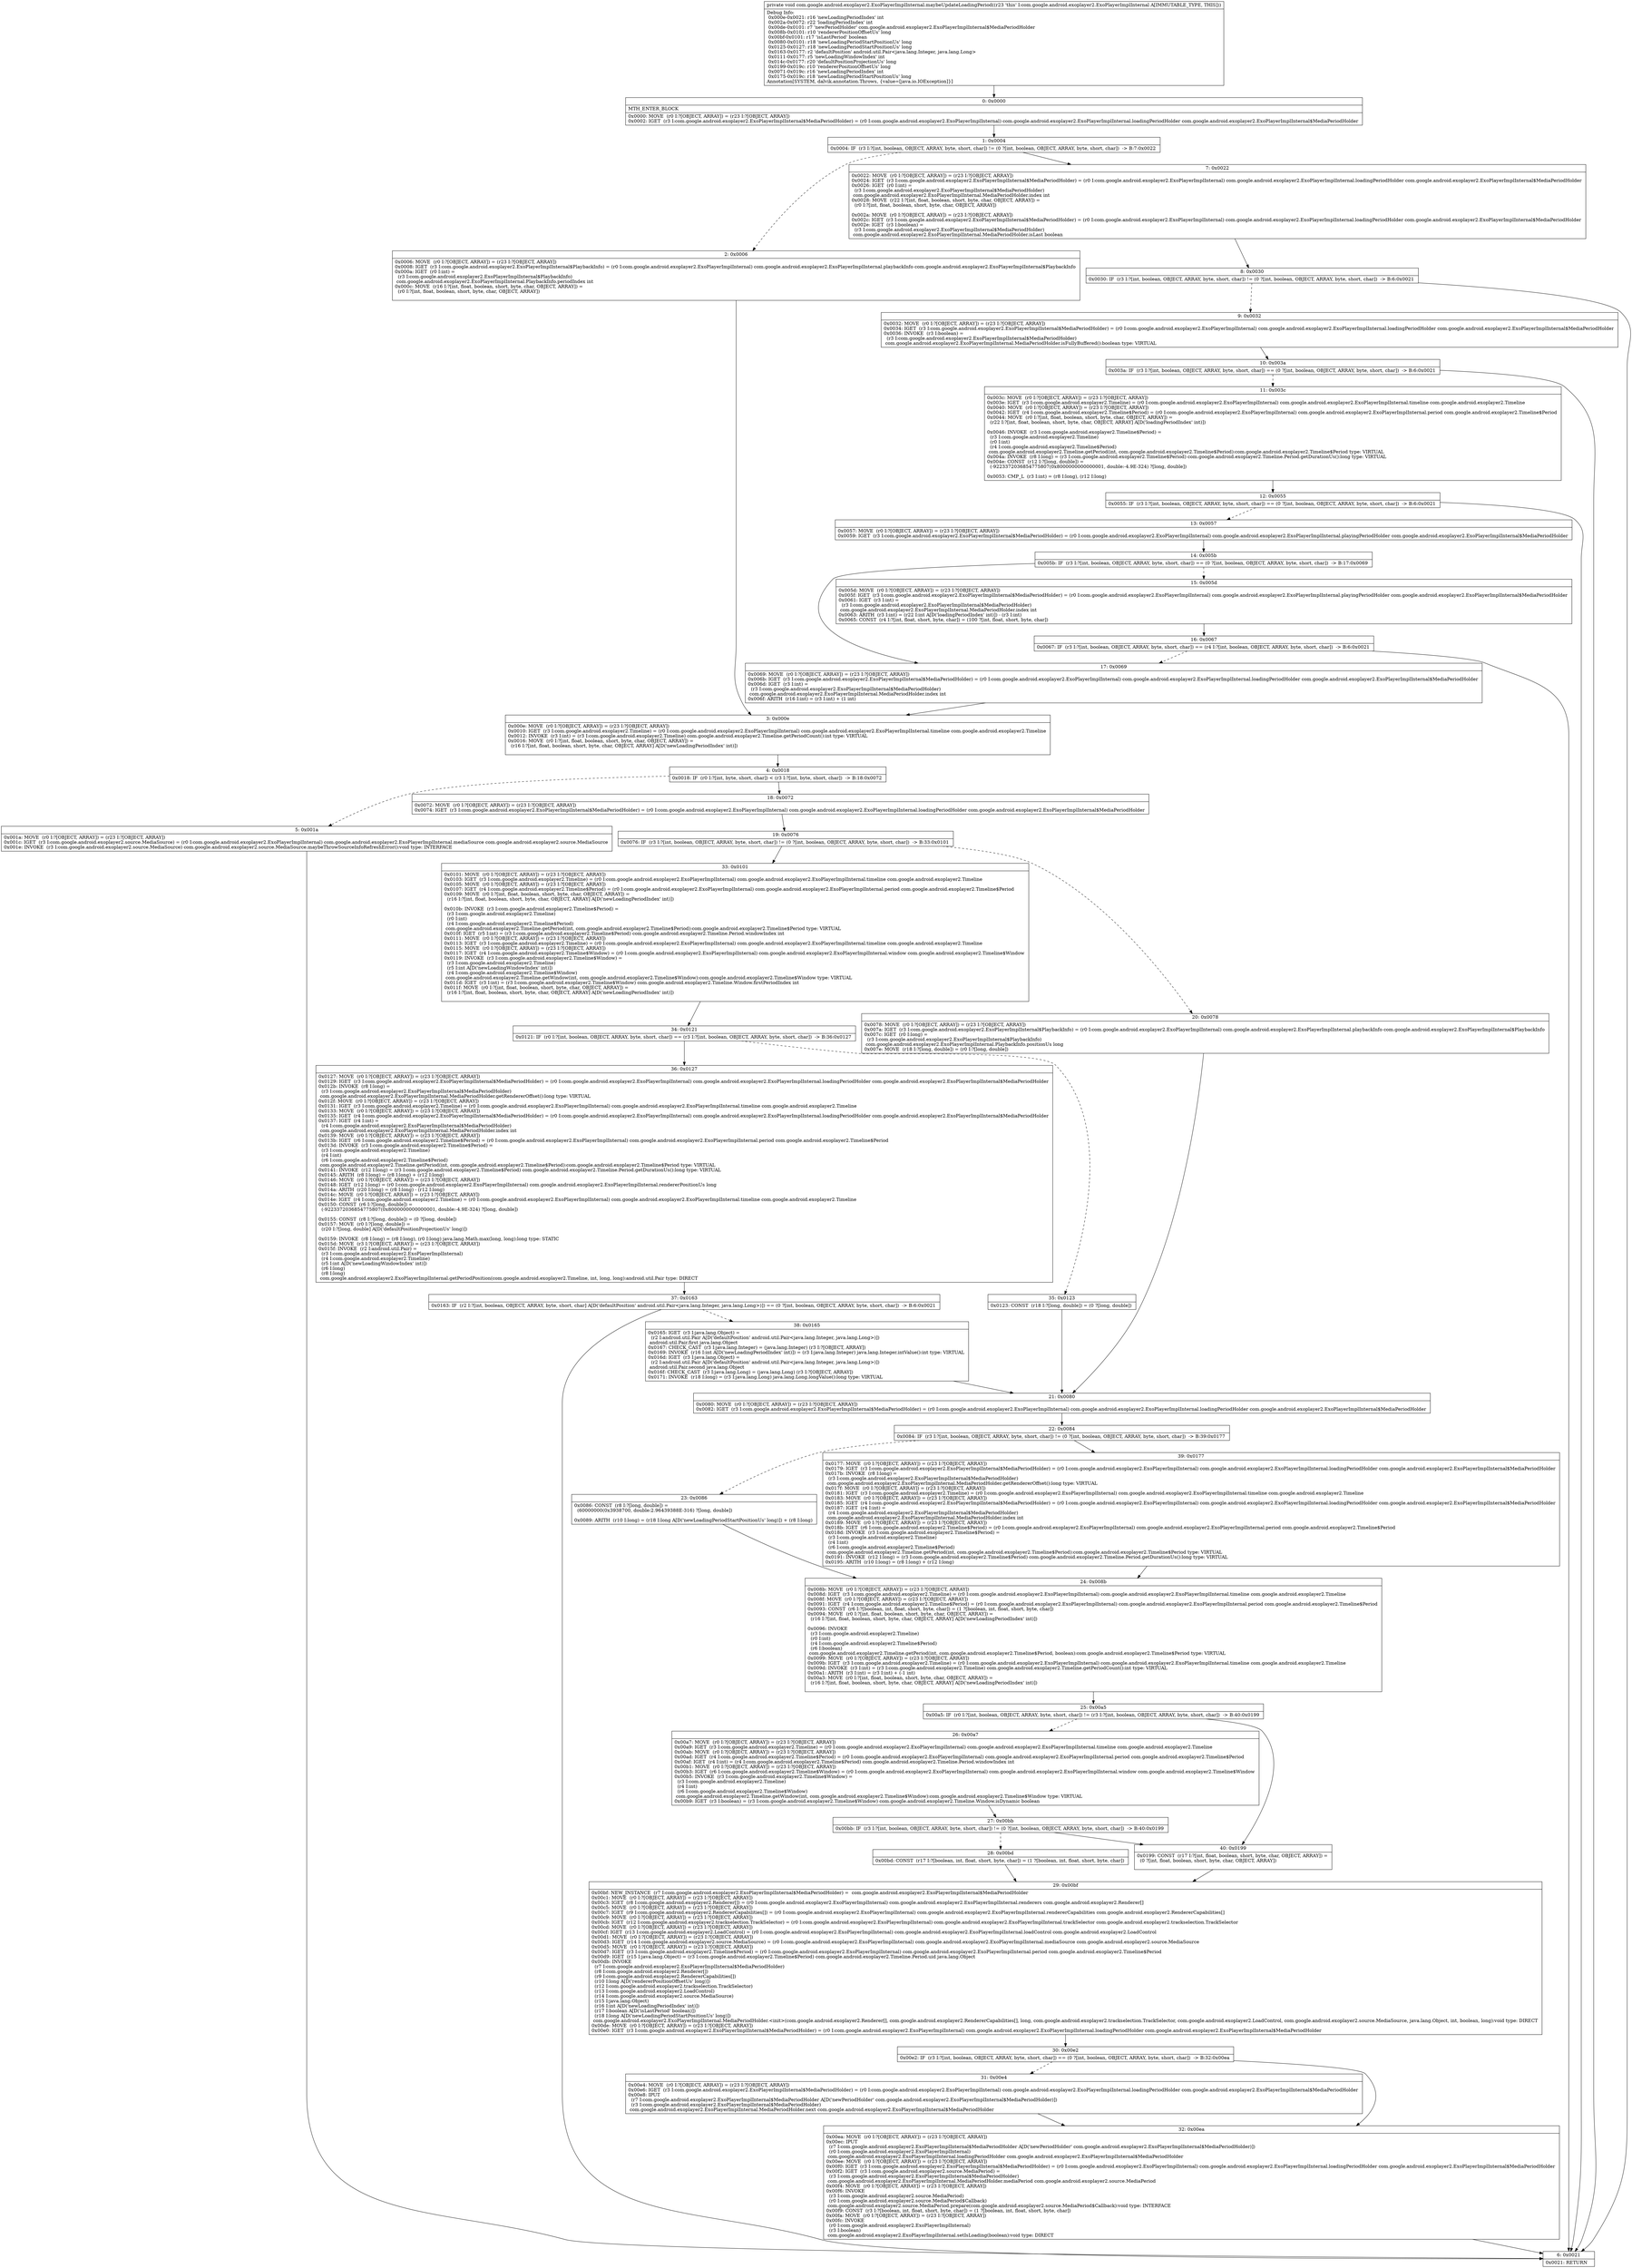 digraph "CFG forcom.google.android.exoplayer2.ExoPlayerImplInternal.maybeUpdateLoadingPeriod()V" {
Node_0 [shape=record,label="{0\:\ 0x0000|MTH_ENTER_BLOCK\l|0x0000: MOVE  (r0 I:?[OBJECT, ARRAY]) = (r23 I:?[OBJECT, ARRAY]) \l0x0002: IGET  (r3 I:com.google.android.exoplayer2.ExoPlayerImplInternal$MediaPeriodHolder) = (r0 I:com.google.android.exoplayer2.ExoPlayerImplInternal) com.google.android.exoplayer2.ExoPlayerImplInternal.loadingPeriodHolder com.google.android.exoplayer2.ExoPlayerImplInternal$MediaPeriodHolder \l}"];
Node_1 [shape=record,label="{1\:\ 0x0004|0x0004: IF  (r3 I:?[int, boolean, OBJECT, ARRAY, byte, short, char]) != (0 ?[int, boolean, OBJECT, ARRAY, byte, short, char])  \-\> B:7:0x0022 \l}"];
Node_2 [shape=record,label="{2\:\ 0x0006|0x0006: MOVE  (r0 I:?[OBJECT, ARRAY]) = (r23 I:?[OBJECT, ARRAY]) \l0x0008: IGET  (r3 I:com.google.android.exoplayer2.ExoPlayerImplInternal$PlaybackInfo) = (r0 I:com.google.android.exoplayer2.ExoPlayerImplInternal) com.google.android.exoplayer2.ExoPlayerImplInternal.playbackInfo com.google.android.exoplayer2.ExoPlayerImplInternal$PlaybackInfo \l0x000a: IGET  (r0 I:int) = \l  (r3 I:com.google.android.exoplayer2.ExoPlayerImplInternal$PlaybackInfo)\l com.google.android.exoplayer2.ExoPlayerImplInternal.PlaybackInfo.periodIndex int \l0x000c: MOVE  (r16 I:?[int, float, boolean, short, byte, char, OBJECT, ARRAY]) = \l  (r0 I:?[int, float, boolean, short, byte, char, OBJECT, ARRAY])\l \l}"];
Node_3 [shape=record,label="{3\:\ 0x000e|0x000e: MOVE  (r0 I:?[OBJECT, ARRAY]) = (r23 I:?[OBJECT, ARRAY]) \l0x0010: IGET  (r3 I:com.google.android.exoplayer2.Timeline) = (r0 I:com.google.android.exoplayer2.ExoPlayerImplInternal) com.google.android.exoplayer2.ExoPlayerImplInternal.timeline com.google.android.exoplayer2.Timeline \l0x0012: INVOKE  (r3 I:int) = (r3 I:com.google.android.exoplayer2.Timeline) com.google.android.exoplayer2.Timeline.getPeriodCount():int type: VIRTUAL \l0x0016: MOVE  (r0 I:?[int, float, boolean, short, byte, char, OBJECT, ARRAY]) = \l  (r16 I:?[int, float, boolean, short, byte, char, OBJECT, ARRAY] A[D('newLoadingPeriodIndex' int)])\l \l}"];
Node_4 [shape=record,label="{4\:\ 0x0018|0x0018: IF  (r0 I:?[int, byte, short, char]) \< (r3 I:?[int, byte, short, char])  \-\> B:18:0x0072 \l}"];
Node_5 [shape=record,label="{5\:\ 0x001a|0x001a: MOVE  (r0 I:?[OBJECT, ARRAY]) = (r23 I:?[OBJECT, ARRAY]) \l0x001c: IGET  (r3 I:com.google.android.exoplayer2.source.MediaSource) = (r0 I:com.google.android.exoplayer2.ExoPlayerImplInternal) com.google.android.exoplayer2.ExoPlayerImplInternal.mediaSource com.google.android.exoplayer2.source.MediaSource \l0x001e: INVOKE  (r3 I:com.google.android.exoplayer2.source.MediaSource) com.google.android.exoplayer2.source.MediaSource.maybeThrowSourceInfoRefreshError():void type: INTERFACE \l}"];
Node_6 [shape=record,label="{6\:\ 0x0021|0x0021: RETURN   \l}"];
Node_7 [shape=record,label="{7\:\ 0x0022|0x0022: MOVE  (r0 I:?[OBJECT, ARRAY]) = (r23 I:?[OBJECT, ARRAY]) \l0x0024: IGET  (r3 I:com.google.android.exoplayer2.ExoPlayerImplInternal$MediaPeriodHolder) = (r0 I:com.google.android.exoplayer2.ExoPlayerImplInternal) com.google.android.exoplayer2.ExoPlayerImplInternal.loadingPeriodHolder com.google.android.exoplayer2.ExoPlayerImplInternal$MediaPeriodHolder \l0x0026: IGET  (r0 I:int) = \l  (r3 I:com.google.android.exoplayer2.ExoPlayerImplInternal$MediaPeriodHolder)\l com.google.android.exoplayer2.ExoPlayerImplInternal.MediaPeriodHolder.index int \l0x0028: MOVE  (r22 I:?[int, float, boolean, short, byte, char, OBJECT, ARRAY]) = \l  (r0 I:?[int, float, boolean, short, byte, char, OBJECT, ARRAY])\l \l0x002a: MOVE  (r0 I:?[OBJECT, ARRAY]) = (r23 I:?[OBJECT, ARRAY]) \l0x002c: IGET  (r3 I:com.google.android.exoplayer2.ExoPlayerImplInternal$MediaPeriodHolder) = (r0 I:com.google.android.exoplayer2.ExoPlayerImplInternal) com.google.android.exoplayer2.ExoPlayerImplInternal.loadingPeriodHolder com.google.android.exoplayer2.ExoPlayerImplInternal$MediaPeriodHolder \l0x002e: IGET  (r3 I:boolean) = \l  (r3 I:com.google.android.exoplayer2.ExoPlayerImplInternal$MediaPeriodHolder)\l com.google.android.exoplayer2.ExoPlayerImplInternal.MediaPeriodHolder.isLast boolean \l}"];
Node_8 [shape=record,label="{8\:\ 0x0030|0x0030: IF  (r3 I:?[int, boolean, OBJECT, ARRAY, byte, short, char]) != (0 ?[int, boolean, OBJECT, ARRAY, byte, short, char])  \-\> B:6:0x0021 \l}"];
Node_9 [shape=record,label="{9\:\ 0x0032|0x0032: MOVE  (r0 I:?[OBJECT, ARRAY]) = (r23 I:?[OBJECT, ARRAY]) \l0x0034: IGET  (r3 I:com.google.android.exoplayer2.ExoPlayerImplInternal$MediaPeriodHolder) = (r0 I:com.google.android.exoplayer2.ExoPlayerImplInternal) com.google.android.exoplayer2.ExoPlayerImplInternal.loadingPeriodHolder com.google.android.exoplayer2.ExoPlayerImplInternal$MediaPeriodHolder \l0x0036: INVOKE  (r3 I:boolean) = \l  (r3 I:com.google.android.exoplayer2.ExoPlayerImplInternal$MediaPeriodHolder)\l com.google.android.exoplayer2.ExoPlayerImplInternal.MediaPeriodHolder.isFullyBuffered():boolean type: VIRTUAL \l}"];
Node_10 [shape=record,label="{10\:\ 0x003a|0x003a: IF  (r3 I:?[int, boolean, OBJECT, ARRAY, byte, short, char]) == (0 ?[int, boolean, OBJECT, ARRAY, byte, short, char])  \-\> B:6:0x0021 \l}"];
Node_11 [shape=record,label="{11\:\ 0x003c|0x003c: MOVE  (r0 I:?[OBJECT, ARRAY]) = (r23 I:?[OBJECT, ARRAY]) \l0x003e: IGET  (r3 I:com.google.android.exoplayer2.Timeline) = (r0 I:com.google.android.exoplayer2.ExoPlayerImplInternal) com.google.android.exoplayer2.ExoPlayerImplInternal.timeline com.google.android.exoplayer2.Timeline \l0x0040: MOVE  (r0 I:?[OBJECT, ARRAY]) = (r23 I:?[OBJECT, ARRAY]) \l0x0042: IGET  (r4 I:com.google.android.exoplayer2.Timeline$Period) = (r0 I:com.google.android.exoplayer2.ExoPlayerImplInternal) com.google.android.exoplayer2.ExoPlayerImplInternal.period com.google.android.exoplayer2.Timeline$Period \l0x0044: MOVE  (r0 I:?[int, float, boolean, short, byte, char, OBJECT, ARRAY]) = \l  (r22 I:?[int, float, boolean, short, byte, char, OBJECT, ARRAY] A[D('loadingPeriodIndex' int)])\l \l0x0046: INVOKE  (r3 I:com.google.android.exoplayer2.Timeline$Period) = \l  (r3 I:com.google.android.exoplayer2.Timeline)\l  (r0 I:int)\l  (r4 I:com.google.android.exoplayer2.Timeline$Period)\l com.google.android.exoplayer2.Timeline.getPeriod(int, com.google.android.exoplayer2.Timeline$Period):com.google.android.exoplayer2.Timeline$Period type: VIRTUAL \l0x004a: INVOKE  (r8 I:long) = (r3 I:com.google.android.exoplayer2.Timeline$Period) com.google.android.exoplayer2.Timeline.Period.getDurationUs():long type: VIRTUAL \l0x004e: CONST  (r12 I:?[long, double]) = \l  (\-9223372036854775807(0x8000000000000001, double:\-4.9E\-324) ?[long, double])\l \l0x0053: CMP_L  (r3 I:int) = (r8 I:long), (r12 I:long) \l}"];
Node_12 [shape=record,label="{12\:\ 0x0055|0x0055: IF  (r3 I:?[int, boolean, OBJECT, ARRAY, byte, short, char]) == (0 ?[int, boolean, OBJECT, ARRAY, byte, short, char])  \-\> B:6:0x0021 \l}"];
Node_13 [shape=record,label="{13\:\ 0x0057|0x0057: MOVE  (r0 I:?[OBJECT, ARRAY]) = (r23 I:?[OBJECT, ARRAY]) \l0x0059: IGET  (r3 I:com.google.android.exoplayer2.ExoPlayerImplInternal$MediaPeriodHolder) = (r0 I:com.google.android.exoplayer2.ExoPlayerImplInternal) com.google.android.exoplayer2.ExoPlayerImplInternal.playingPeriodHolder com.google.android.exoplayer2.ExoPlayerImplInternal$MediaPeriodHolder \l}"];
Node_14 [shape=record,label="{14\:\ 0x005b|0x005b: IF  (r3 I:?[int, boolean, OBJECT, ARRAY, byte, short, char]) == (0 ?[int, boolean, OBJECT, ARRAY, byte, short, char])  \-\> B:17:0x0069 \l}"];
Node_15 [shape=record,label="{15\:\ 0x005d|0x005d: MOVE  (r0 I:?[OBJECT, ARRAY]) = (r23 I:?[OBJECT, ARRAY]) \l0x005f: IGET  (r3 I:com.google.android.exoplayer2.ExoPlayerImplInternal$MediaPeriodHolder) = (r0 I:com.google.android.exoplayer2.ExoPlayerImplInternal) com.google.android.exoplayer2.ExoPlayerImplInternal.playingPeriodHolder com.google.android.exoplayer2.ExoPlayerImplInternal$MediaPeriodHolder \l0x0061: IGET  (r3 I:int) = \l  (r3 I:com.google.android.exoplayer2.ExoPlayerImplInternal$MediaPeriodHolder)\l com.google.android.exoplayer2.ExoPlayerImplInternal.MediaPeriodHolder.index int \l0x0063: ARITH  (r3 I:int) = (r22 I:int A[D('loadingPeriodIndex' int)]) \- (r3 I:int) \l0x0065: CONST  (r4 I:?[int, float, short, byte, char]) = (100 ?[int, float, short, byte, char]) \l}"];
Node_16 [shape=record,label="{16\:\ 0x0067|0x0067: IF  (r3 I:?[int, boolean, OBJECT, ARRAY, byte, short, char]) == (r4 I:?[int, boolean, OBJECT, ARRAY, byte, short, char])  \-\> B:6:0x0021 \l}"];
Node_17 [shape=record,label="{17\:\ 0x0069|0x0069: MOVE  (r0 I:?[OBJECT, ARRAY]) = (r23 I:?[OBJECT, ARRAY]) \l0x006b: IGET  (r3 I:com.google.android.exoplayer2.ExoPlayerImplInternal$MediaPeriodHolder) = (r0 I:com.google.android.exoplayer2.ExoPlayerImplInternal) com.google.android.exoplayer2.ExoPlayerImplInternal.loadingPeriodHolder com.google.android.exoplayer2.ExoPlayerImplInternal$MediaPeriodHolder \l0x006d: IGET  (r3 I:int) = \l  (r3 I:com.google.android.exoplayer2.ExoPlayerImplInternal$MediaPeriodHolder)\l com.google.android.exoplayer2.ExoPlayerImplInternal.MediaPeriodHolder.index int \l0x006f: ARITH  (r16 I:int) = (r3 I:int) + (1 int) \l}"];
Node_18 [shape=record,label="{18\:\ 0x0072|0x0072: MOVE  (r0 I:?[OBJECT, ARRAY]) = (r23 I:?[OBJECT, ARRAY]) \l0x0074: IGET  (r3 I:com.google.android.exoplayer2.ExoPlayerImplInternal$MediaPeriodHolder) = (r0 I:com.google.android.exoplayer2.ExoPlayerImplInternal) com.google.android.exoplayer2.ExoPlayerImplInternal.loadingPeriodHolder com.google.android.exoplayer2.ExoPlayerImplInternal$MediaPeriodHolder \l}"];
Node_19 [shape=record,label="{19\:\ 0x0076|0x0076: IF  (r3 I:?[int, boolean, OBJECT, ARRAY, byte, short, char]) != (0 ?[int, boolean, OBJECT, ARRAY, byte, short, char])  \-\> B:33:0x0101 \l}"];
Node_20 [shape=record,label="{20\:\ 0x0078|0x0078: MOVE  (r0 I:?[OBJECT, ARRAY]) = (r23 I:?[OBJECT, ARRAY]) \l0x007a: IGET  (r3 I:com.google.android.exoplayer2.ExoPlayerImplInternal$PlaybackInfo) = (r0 I:com.google.android.exoplayer2.ExoPlayerImplInternal) com.google.android.exoplayer2.ExoPlayerImplInternal.playbackInfo com.google.android.exoplayer2.ExoPlayerImplInternal$PlaybackInfo \l0x007c: IGET  (r0 I:long) = \l  (r3 I:com.google.android.exoplayer2.ExoPlayerImplInternal$PlaybackInfo)\l com.google.android.exoplayer2.ExoPlayerImplInternal.PlaybackInfo.positionUs long \l0x007e: MOVE  (r18 I:?[long, double]) = (r0 I:?[long, double]) \l}"];
Node_21 [shape=record,label="{21\:\ 0x0080|0x0080: MOVE  (r0 I:?[OBJECT, ARRAY]) = (r23 I:?[OBJECT, ARRAY]) \l0x0082: IGET  (r3 I:com.google.android.exoplayer2.ExoPlayerImplInternal$MediaPeriodHolder) = (r0 I:com.google.android.exoplayer2.ExoPlayerImplInternal) com.google.android.exoplayer2.ExoPlayerImplInternal.loadingPeriodHolder com.google.android.exoplayer2.ExoPlayerImplInternal$MediaPeriodHolder \l}"];
Node_22 [shape=record,label="{22\:\ 0x0084|0x0084: IF  (r3 I:?[int, boolean, OBJECT, ARRAY, byte, short, char]) != (0 ?[int, boolean, OBJECT, ARRAY, byte, short, char])  \-\> B:39:0x0177 \l}"];
Node_23 [shape=record,label="{23\:\ 0x0086|0x0086: CONST  (r8 I:?[long, double]) = \l  (60000000(0x3938700, double:2.96439388E\-316) ?[long, double])\l \l0x0089: ARITH  (r10 I:long) = (r18 I:long A[D('newLoadingPeriodStartPositionUs' long)]) + (r8 I:long) \l}"];
Node_24 [shape=record,label="{24\:\ 0x008b|0x008b: MOVE  (r0 I:?[OBJECT, ARRAY]) = (r23 I:?[OBJECT, ARRAY]) \l0x008d: IGET  (r3 I:com.google.android.exoplayer2.Timeline) = (r0 I:com.google.android.exoplayer2.ExoPlayerImplInternal) com.google.android.exoplayer2.ExoPlayerImplInternal.timeline com.google.android.exoplayer2.Timeline \l0x008f: MOVE  (r0 I:?[OBJECT, ARRAY]) = (r23 I:?[OBJECT, ARRAY]) \l0x0091: IGET  (r4 I:com.google.android.exoplayer2.Timeline$Period) = (r0 I:com.google.android.exoplayer2.ExoPlayerImplInternal) com.google.android.exoplayer2.ExoPlayerImplInternal.period com.google.android.exoplayer2.Timeline$Period \l0x0093: CONST  (r6 I:?[boolean, int, float, short, byte, char]) = (1 ?[boolean, int, float, short, byte, char]) \l0x0094: MOVE  (r0 I:?[int, float, boolean, short, byte, char, OBJECT, ARRAY]) = \l  (r16 I:?[int, float, boolean, short, byte, char, OBJECT, ARRAY] A[D('newLoadingPeriodIndex' int)])\l \l0x0096: INVOKE  \l  (r3 I:com.google.android.exoplayer2.Timeline)\l  (r0 I:int)\l  (r4 I:com.google.android.exoplayer2.Timeline$Period)\l  (r6 I:boolean)\l com.google.android.exoplayer2.Timeline.getPeriod(int, com.google.android.exoplayer2.Timeline$Period, boolean):com.google.android.exoplayer2.Timeline$Period type: VIRTUAL \l0x0099: MOVE  (r0 I:?[OBJECT, ARRAY]) = (r23 I:?[OBJECT, ARRAY]) \l0x009b: IGET  (r3 I:com.google.android.exoplayer2.Timeline) = (r0 I:com.google.android.exoplayer2.ExoPlayerImplInternal) com.google.android.exoplayer2.ExoPlayerImplInternal.timeline com.google.android.exoplayer2.Timeline \l0x009d: INVOKE  (r3 I:int) = (r3 I:com.google.android.exoplayer2.Timeline) com.google.android.exoplayer2.Timeline.getPeriodCount():int type: VIRTUAL \l0x00a1: ARITH  (r3 I:int) = (r3 I:int) + (\-1 int) \l0x00a3: MOVE  (r0 I:?[int, float, boolean, short, byte, char, OBJECT, ARRAY]) = \l  (r16 I:?[int, float, boolean, short, byte, char, OBJECT, ARRAY] A[D('newLoadingPeriodIndex' int)])\l \l}"];
Node_25 [shape=record,label="{25\:\ 0x00a5|0x00a5: IF  (r0 I:?[int, boolean, OBJECT, ARRAY, byte, short, char]) != (r3 I:?[int, boolean, OBJECT, ARRAY, byte, short, char])  \-\> B:40:0x0199 \l}"];
Node_26 [shape=record,label="{26\:\ 0x00a7|0x00a7: MOVE  (r0 I:?[OBJECT, ARRAY]) = (r23 I:?[OBJECT, ARRAY]) \l0x00a9: IGET  (r3 I:com.google.android.exoplayer2.Timeline) = (r0 I:com.google.android.exoplayer2.ExoPlayerImplInternal) com.google.android.exoplayer2.ExoPlayerImplInternal.timeline com.google.android.exoplayer2.Timeline \l0x00ab: MOVE  (r0 I:?[OBJECT, ARRAY]) = (r23 I:?[OBJECT, ARRAY]) \l0x00ad: IGET  (r4 I:com.google.android.exoplayer2.Timeline$Period) = (r0 I:com.google.android.exoplayer2.ExoPlayerImplInternal) com.google.android.exoplayer2.ExoPlayerImplInternal.period com.google.android.exoplayer2.Timeline$Period \l0x00af: IGET  (r4 I:int) = (r4 I:com.google.android.exoplayer2.Timeline$Period) com.google.android.exoplayer2.Timeline.Period.windowIndex int \l0x00b1: MOVE  (r0 I:?[OBJECT, ARRAY]) = (r23 I:?[OBJECT, ARRAY]) \l0x00b3: IGET  (r6 I:com.google.android.exoplayer2.Timeline$Window) = (r0 I:com.google.android.exoplayer2.ExoPlayerImplInternal) com.google.android.exoplayer2.ExoPlayerImplInternal.window com.google.android.exoplayer2.Timeline$Window \l0x00b5: INVOKE  (r3 I:com.google.android.exoplayer2.Timeline$Window) = \l  (r3 I:com.google.android.exoplayer2.Timeline)\l  (r4 I:int)\l  (r6 I:com.google.android.exoplayer2.Timeline$Window)\l com.google.android.exoplayer2.Timeline.getWindow(int, com.google.android.exoplayer2.Timeline$Window):com.google.android.exoplayer2.Timeline$Window type: VIRTUAL \l0x00b9: IGET  (r3 I:boolean) = (r3 I:com.google.android.exoplayer2.Timeline$Window) com.google.android.exoplayer2.Timeline.Window.isDynamic boolean \l}"];
Node_27 [shape=record,label="{27\:\ 0x00bb|0x00bb: IF  (r3 I:?[int, boolean, OBJECT, ARRAY, byte, short, char]) != (0 ?[int, boolean, OBJECT, ARRAY, byte, short, char])  \-\> B:40:0x0199 \l}"];
Node_28 [shape=record,label="{28\:\ 0x00bd|0x00bd: CONST  (r17 I:?[boolean, int, float, short, byte, char]) = (1 ?[boolean, int, float, short, byte, char]) \l}"];
Node_29 [shape=record,label="{29\:\ 0x00bf|0x00bf: NEW_INSTANCE  (r7 I:com.google.android.exoplayer2.ExoPlayerImplInternal$MediaPeriodHolder) =  com.google.android.exoplayer2.ExoPlayerImplInternal$MediaPeriodHolder \l0x00c1: MOVE  (r0 I:?[OBJECT, ARRAY]) = (r23 I:?[OBJECT, ARRAY]) \l0x00c3: IGET  (r8 I:com.google.android.exoplayer2.Renderer[]) = (r0 I:com.google.android.exoplayer2.ExoPlayerImplInternal) com.google.android.exoplayer2.ExoPlayerImplInternal.renderers com.google.android.exoplayer2.Renderer[] \l0x00c5: MOVE  (r0 I:?[OBJECT, ARRAY]) = (r23 I:?[OBJECT, ARRAY]) \l0x00c7: IGET  (r9 I:com.google.android.exoplayer2.RendererCapabilities[]) = (r0 I:com.google.android.exoplayer2.ExoPlayerImplInternal) com.google.android.exoplayer2.ExoPlayerImplInternal.rendererCapabilities com.google.android.exoplayer2.RendererCapabilities[] \l0x00c9: MOVE  (r0 I:?[OBJECT, ARRAY]) = (r23 I:?[OBJECT, ARRAY]) \l0x00cb: IGET  (r12 I:com.google.android.exoplayer2.trackselection.TrackSelector) = (r0 I:com.google.android.exoplayer2.ExoPlayerImplInternal) com.google.android.exoplayer2.ExoPlayerImplInternal.trackSelector com.google.android.exoplayer2.trackselection.TrackSelector \l0x00cd: MOVE  (r0 I:?[OBJECT, ARRAY]) = (r23 I:?[OBJECT, ARRAY]) \l0x00cf: IGET  (r13 I:com.google.android.exoplayer2.LoadControl) = (r0 I:com.google.android.exoplayer2.ExoPlayerImplInternal) com.google.android.exoplayer2.ExoPlayerImplInternal.loadControl com.google.android.exoplayer2.LoadControl \l0x00d1: MOVE  (r0 I:?[OBJECT, ARRAY]) = (r23 I:?[OBJECT, ARRAY]) \l0x00d3: IGET  (r14 I:com.google.android.exoplayer2.source.MediaSource) = (r0 I:com.google.android.exoplayer2.ExoPlayerImplInternal) com.google.android.exoplayer2.ExoPlayerImplInternal.mediaSource com.google.android.exoplayer2.source.MediaSource \l0x00d5: MOVE  (r0 I:?[OBJECT, ARRAY]) = (r23 I:?[OBJECT, ARRAY]) \l0x00d7: IGET  (r3 I:com.google.android.exoplayer2.Timeline$Period) = (r0 I:com.google.android.exoplayer2.ExoPlayerImplInternal) com.google.android.exoplayer2.ExoPlayerImplInternal.period com.google.android.exoplayer2.Timeline$Period \l0x00d9: IGET  (r15 I:java.lang.Object) = (r3 I:com.google.android.exoplayer2.Timeline$Period) com.google.android.exoplayer2.Timeline.Period.uid java.lang.Object \l0x00db: INVOKE  \l  (r7 I:com.google.android.exoplayer2.ExoPlayerImplInternal$MediaPeriodHolder)\l  (r8 I:com.google.android.exoplayer2.Renderer[])\l  (r9 I:com.google.android.exoplayer2.RendererCapabilities[])\l  (r10 I:long A[D('rendererPositionOffsetUs' long)])\l  (r12 I:com.google.android.exoplayer2.trackselection.TrackSelector)\l  (r13 I:com.google.android.exoplayer2.LoadControl)\l  (r14 I:com.google.android.exoplayer2.source.MediaSource)\l  (r15 I:java.lang.Object)\l  (r16 I:int A[D('newLoadingPeriodIndex' int)])\l  (r17 I:boolean A[D('isLastPeriod' boolean)])\l  (r18 I:long A[D('newLoadingPeriodStartPositionUs' long)])\l com.google.android.exoplayer2.ExoPlayerImplInternal.MediaPeriodHolder.\<init\>(com.google.android.exoplayer2.Renderer[], com.google.android.exoplayer2.RendererCapabilities[], long, com.google.android.exoplayer2.trackselection.TrackSelector, com.google.android.exoplayer2.LoadControl, com.google.android.exoplayer2.source.MediaSource, java.lang.Object, int, boolean, long):void type: DIRECT \l0x00de: MOVE  (r0 I:?[OBJECT, ARRAY]) = (r23 I:?[OBJECT, ARRAY]) \l0x00e0: IGET  (r3 I:com.google.android.exoplayer2.ExoPlayerImplInternal$MediaPeriodHolder) = (r0 I:com.google.android.exoplayer2.ExoPlayerImplInternal) com.google.android.exoplayer2.ExoPlayerImplInternal.loadingPeriodHolder com.google.android.exoplayer2.ExoPlayerImplInternal$MediaPeriodHolder \l}"];
Node_30 [shape=record,label="{30\:\ 0x00e2|0x00e2: IF  (r3 I:?[int, boolean, OBJECT, ARRAY, byte, short, char]) == (0 ?[int, boolean, OBJECT, ARRAY, byte, short, char])  \-\> B:32:0x00ea \l}"];
Node_31 [shape=record,label="{31\:\ 0x00e4|0x00e4: MOVE  (r0 I:?[OBJECT, ARRAY]) = (r23 I:?[OBJECT, ARRAY]) \l0x00e6: IGET  (r3 I:com.google.android.exoplayer2.ExoPlayerImplInternal$MediaPeriodHolder) = (r0 I:com.google.android.exoplayer2.ExoPlayerImplInternal) com.google.android.exoplayer2.ExoPlayerImplInternal.loadingPeriodHolder com.google.android.exoplayer2.ExoPlayerImplInternal$MediaPeriodHolder \l0x00e8: IPUT  \l  (r7 I:com.google.android.exoplayer2.ExoPlayerImplInternal$MediaPeriodHolder A[D('newPeriodHolder' com.google.android.exoplayer2.ExoPlayerImplInternal$MediaPeriodHolder)])\l  (r3 I:com.google.android.exoplayer2.ExoPlayerImplInternal$MediaPeriodHolder)\l com.google.android.exoplayer2.ExoPlayerImplInternal.MediaPeriodHolder.next com.google.android.exoplayer2.ExoPlayerImplInternal$MediaPeriodHolder \l}"];
Node_32 [shape=record,label="{32\:\ 0x00ea|0x00ea: MOVE  (r0 I:?[OBJECT, ARRAY]) = (r23 I:?[OBJECT, ARRAY]) \l0x00ec: IPUT  \l  (r7 I:com.google.android.exoplayer2.ExoPlayerImplInternal$MediaPeriodHolder A[D('newPeriodHolder' com.google.android.exoplayer2.ExoPlayerImplInternal$MediaPeriodHolder)])\l  (r0 I:com.google.android.exoplayer2.ExoPlayerImplInternal)\l com.google.android.exoplayer2.ExoPlayerImplInternal.loadingPeriodHolder com.google.android.exoplayer2.ExoPlayerImplInternal$MediaPeriodHolder \l0x00ee: MOVE  (r0 I:?[OBJECT, ARRAY]) = (r23 I:?[OBJECT, ARRAY]) \l0x00f0: IGET  (r3 I:com.google.android.exoplayer2.ExoPlayerImplInternal$MediaPeriodHolder) = (r0 I:com.google.android.exoplayer2.ExoPlayerImplInternal) com.google.android.exoplayer2.ExoPlayerImplInternal.loadingPeriodHolder com.google.android.exoplayer2.ExoPlayerImplInternal$MediaPeriodHolder \l0x00f2: IGET  (r3 I:com.google.android.exoplayer2.source.MediaPeriod) = \l  (r3 I:com.google.android.exoplayer2.ExoPlayerImplInternal$MediaPeriodHolder)\l com.google.android.exoplayer2.ExoPlayerImplInternal.MediaPeriodHolder.mediaPeriod com.google.android.exoplayer2.source.MediaPeriod \l0x00f4: MOVE  (r0 I:?[OBJECT, ARRAY]) = (r23 I:?[OBJECT, ARRAY]) \l0x00f6: INVOKE  \l  (r3 I:com.google.android.exoplayer2.source.MediaPeriod)\l  (r0 I:com.google.android.exoplayer2.source.MediaPeriod$Callback)\l com.google.android.exoplayer2.source.MediaPeriod.prepare(com.google.android.exoplayer2.source.MediaPeriod$Callback):void type: INTERFACE \l0x00f9: CONST  (r3 I:?[boolean, int, float, short, byte, char]) = (1 ?[boolean, int, float, short, byte, char]) \l0x00fa: MOVE  (r0 I:?[OBJECT, ARRAY]) = (r23 I:?[OBJECT, ARRAY]) \l0x00fc: INVOKE  \l  (r0 I:com.google.android.exoplayer2.ExoPlayerImplInternal)\l  (r3 I:boolean)\l com.google.android.exoplayer2.ExoPlayerImplInternal.setIsLoading(boolean):void type: DIRECT \l}"];
Node_33 [shape=record,label="{33\:\ 0x0101|0x0101: MOVE  (r0 I:?[OBJECT, ARRAY]) = (r23 I:?[OBJECT, ARRAY]) \l0x0103: IGET  (r3 I:com.google.android.exoplayer2.Timeline) = (r0 I:com.google.android.exoplayer2.ExoPlayerImplInternal) com.google.android.exoplayer2.ExoPlayerImplInternal.timeline com.google.android.exoplayer2.Timeline \l0x0105: MOVE  (r0 I:?[OBJECT, ARRAY]) = (r23 I:?[OBJECT, ARRAY]) \l0x0107: IGET  (r4 I:com.google.android.exoplayer2.Timeline$Period) = (r0 I:com.google.android.exoplayer2.ExoPlayerImplInternal) com.google.android.exoplayer2.ExoPlayerImplInternal.period com.google.android.exoplayer2.Timeline$Period \l0x0109: MOVE  (r0 I:?[int, float, boolean, short, byte, char, OBJECT, ARRAY]) = \l  (r16 I:?[int, float, boolean, short, byte, char, OBJECT, ARRAY] A[D('newLoadingPeriodIndex' int)])\l \l0x010b: INVOKE  (r3 I:com.google.android.exoplayer2.Timeline$Period) = \l  (r3 I:com.google.android.exoplayer2.Timeline)\l  (r0 I:int)\l  (r4 I:com.google.android.exoplayer2.Timeline$Period)\l com.google.android.exoplayer2.Timeline.getPeriod(int, com.google.android.exoplayer2.Timeline$Period):com.google.android.exoplayer2.Timeline$Period type: VIRTUAL \l0x010f: IGET  (r5 I:int) = (r3 I:com.google.android.exoplayer2.Timeline$Period) com.google.android.exoplayer2.Timeline.Period.windowIndex int \l0x0111: MOVE  (r0 I:?[OBJECT, ARRAY]) = (r23 I:?[OBJECT, ARRAY]) \l0x0113: IGET  (r3 I:com.google.android.exoplayer2.Timeline) = (r0 I:com.google.android.exoplayer2.ExoPlayerImplInternal) com.google.android.exoplayer2.ExoPlayerImplInternal.timeline com.google.android.exoplayer2.Timeline \l0x0115: MOVE  (r0 I:?[OBJECT, ARRAY]) = (r23 I:?[OBJECT, ARRAY]) \l0x0117: IGET  (r4 I:com.google.android.exoplayer2.Timeline$Window) = (r0 I:com.google.android.exoplayer2.ExoPlayerImplInternal) com.google.android.exoplayer2.ExoPlayerImplInternal.window com.google.android.exoplayer2.Timeline$Window \l0x0119: INVOKE  (r3 I:com.google.android.exoplayer2.Timeline$Window) = \l  (r3 I:com.google.android.exoplayer2.Timeline)\l  (r5 I:int A[D('newLoadingWindowIndex' int)])\l  (r4 I:com.google.android.exoplayer2.Timeline$Window)\l com.google.android.exoplayer2.Timeline.getWindow(int, com.google.android.exoplayer2.Timeline$Window):com.google.android.exoplayer2.Timeline$Window type: VIRTUAL \l0x011d: IGET  (r3 I:int) = (r3 I:com.google.android.exoplayer2.Timeline$Window) com.google.android.exoplayer2.Timeline.Window.firstPeriodIndex int \l0x011f: MOVE  (r0 I:?[int, float, boolean, short, byte, char, OBJECT, ARRAY]) = \l  (r16 I:?[int, float, boolean, short, byte, char, OBJECT, ARRAY] A[D('newLoadingPeriodIndex' int)])\l \l}"];
Node_34 [shape=record,label="{34\:\ 0x0121|0x0121: IF  (r0 I:?[int, boolean, OBJECT, ARRAY, byte, short, char]) == (r3 I:?[int, boolean, OBJECT, ARRAY, byte, short, char])  \-\> B:36:0x0127 \l}"];
Node_35 [shape=record,label="{35\:\ 0x0123|0x0123: CONST  (r18 I:?[long, double]) = (0 ?[long, double]) \l}"];
Node_36 [shape=record,label="{36\:\ 0x0127|0x0127: MOVE  (r0 I:?[OBJECT, ARRAY]) = (r23 I:?[OBJECT, ARRAY]) \l0x0129: IGET  (r3 I:com.google.android.exoplayer2.ExoPlayerImplInternal$MediaPeriodHolder) = (r0 I:com.google.android.exoplayer2.ExoPlayerImplInternal) com.google.android.exoplayer2.ExoPlayerImplInternal.loadingPeriodHolder com.google.android.exoplayer2.ExoPlayerImplInternal$MediaPeriodHolder \l0x012b: INVOKE  (r8 I:long) = \l  (r3 I:com.google.android.exoplayer2.ExoPlayerImplInternal$MediaPeriodHolder)\l com.google.android.exoplayer2.ExoPlayerImplInternal.MediaPeriodHolder.getRendererOffset():long type: VIRTUAL \l0x012f: MOVE  (r0 I:?[OBJECT, ARRAY]) = (r23 I:?[OBJECT, ARRAY]) \l0x0131: IGET  (r3 I:com.google.android.exoplayer2.Timeline) = (r0 I:com.google.android.exoplayer2.ExoPlayerImplInternal) com.google.android.exoplayer2.ExoPlayerImplInternal.timeline com.google.android.exoplayer2.Timeline \l0x0133: MOVE  (r0 I:?[OBJECT, ARRAY]) = (r23 I:?[OBJECT, ARRAY]) \l0x0135: IGET  (r4 I:com.google.android.exoplayer2.ExoPlayerImplInternal$MediaPeriodHolder) = (r0 I:com.google.android.exoplayer2.ExoPlayerImplInternal) com.google.android.exoplayer2.ExoPlayerImplInternal.loadingPeriodHolder com.google.android.exoplayer2.ExoPlayerImplInternal$MediaPeriodHolder \l0x0137: IGET  (r4 I:int) = \l  (r4 I:com.google.android.exoplayer2.ExoPlayerImplInternal$MediaPeriodHolder)\l com.google.android.exoplayer2.ExoPlayerImplInternal.MediaPeriodHolder.index int \l0x0139: MOVE  (r0 I:?[OBJECT, ARRAY]) = (r23 I:?[OBJECT, ARRAY]) \l0x013b: IGET  (r6 I:com.google.android.exoplayer2.Timeline$Period) = (r0 I:com.google.android.exoplayer2.ExoPlayerImplInternal) com.google.android.exoplayer2.ExoPlayerImplInternal.period com.google.android.exoplayer2.Timeline$Period \l0x013d: INVOKE  (r3 I:com.google.android.exoplayer2.Timeline$Period) = \l  (r3 I:com.google.android.exoplayer2.Timeline)\l  (r4 I:int)\l  (r6 I:com.google.android.exoplayer2.Timeline$Period)\l com.google.android.exoplayer2.Timeline.getPeriod(int, com.google.android.exoplayer2.Timeline$Period):com.google.android.exoplayer2.Timeline$Period type: VIRTUAL \l0x0141: INVOKE  (r12 I:long) = (r3 I:com.google.android.exoplayer2.Timeline$Period) com.google.android.exoplayer2.Timeline.Period.getDurationUs():long type: VIRTUAL \l0x0145: ARITH  (r8 I:long) = (r8 I:long) + (r12 I:long) \l0x0146: MOVE  (r0 I:?[OBJECT, ARRAY]) = (r23 I:?[OBJECT, ARRAY]) \l0x0148: IGET  (r12 I:long) = (r0 I:com.google.android.exoplayer2.ExoPlayerImplInternal) com.google.android.exoplayer2.ExoPlayerImplInternal.rendererPositionUs long \l0x014a: ARITH  (r20 I:long) = (r8 I:long) \- (r12 I:long) \l0x014c: MOVE  (r0 I:?[OBJECT, ARRAY]) = (r23 I:?[OBJECT, ARRAY]) \l0x014e: IGET  (r4 I:com.google.android.exoplayer2.Timeline) = (r0 I:com.google.android.exoplayer2.ExoPlayerImplInternal) com.google.android.exoplayer2.ExoPlayerImplInternal.timeline com.google.android.exoplayer2.Timeline \l0x0150: CONST  (r6 I:?[long, double]) = \l  (\-9223372036854775807(0x8000000000000001, double:\-4.9E\-324) ?[long, double])\l \l0x0155: CONST  (r8 I:?[long, double]) = (0 ?[long, double]) \l0x0157: MOVE  (r0 I:?[long, double]) = \l  (r20 I:?[long, double] A[D('defaultPositionProjectionUs' long)])\l \l0x0159: INVOKE  (r8 I:long) = (r8 I:long), (r0 I:long) java.lang.Math.max(long, long):long type: STATIC \l0x015d: MOVE  (r3 I:?[OBJECT, ARRAY]) = (r23 I:?[OBJECT, ARRAY]) \l0x015f: INVOKE  (r2 I:android.util.Pair) = \l  (r3 I:com.google.android.exoplayer2.ExoPlayerImplInternal)\l  (r4 I:com.google.android.exoplayer2.Timeline)\l  (r5 I:int A[D('newLoadingWindowIndex' int)])\l  (r6 I:long)\l  (r8 I:long)\l com.google.android.exoplayer2.ExoPlayerImplInternal.getPeriodPosition(com.google.android.exoplayer2.Timeline, int, long, long):android.util.Pair type: DIRECT \l}"];
Node_37 [shape=record,label="{37\:\ 0x0163|0x0163: IF  (r2 I:?[int, boolean, OBJECT, ARRAY, byte, short, char] A[D('defaultPosition' android.util.Pair\<java.lang.Integer, java.lang.Long\>)]) == (0 ?[int, boolean, OBJECT, ARRAY, byte, short, char])  \-\> B:6:0x0021 \l}"];
Node_38 [shape=record,label="{38\:\ 0x0165|0x0165: IGET  (r3 I:java.lang.Object) = \l  (r2 I:android.util.Pair A[D('defaultPosition' android.util.Pair\<java.lang.Integer, java.lang.Long\>)])\l android.util.Pair.first java.lang.Object \l0x0167: CHECK_CAST  (r3 I:java.lang.Integer) = (java.lang.Integer) (r3 I:?[OBJECT, ARRAY]) \l0x0169: INVOKE  (r16 I:int A[D('newLoadingPeriodIndex' int)]) = (r3 I:java.lang.Integer) java.lang.Integer.intValue():int type: VIRTUAL \l0x016d: IGET  (r3 I:java.lang.Object) = \l  (r2 I:android.util.Pair A[D('defaultPosition' android.util.Pair\<java.lang.Integer, java.lang.Long\>)])\l android.util.Pair.second java.lang.Object \l0x016f: CHECK_CAST  (r3 I:java.lang.Long) = (java.lang.Long) (r3 I:?[OBJECT, ARRAY]) \l0x0171: INVOKE  (r18 I:long) = (r3 I:java.lang.Long) java.lang.Long.longValue():long type: VIRTUAL \l}"];
Node_39 [shape=record,label="{39\:\ 0x0177|0x0177: MOVE  (r0 I:?[OBJECT, ARRAY]) = (r23 I:?[OBJECT, ARRAY]) \l0x0179: IGET  (r3 I:com.google.android.exoplayer2.ExoPlayerImplInternal$MediaPeriodHolder) = (r0 I:com.google.android.exoplayer2.ExoPlayerImplInternal) com.google.android.exoplayer2.ExoPlayerImplInternal.loadingPeriodHolder com.google.android.exoplayer2.ExoPlayerImplInternal$MediaPeriodHolder \l0x017b: INVOKE  (r8 I:long) = \l  (r3 I:com.google.android.exoplayer2.ExoPlayerImplInternal$MediaPeriodHolder)\l com.google.android.exoplayer2.ExoPlayerImplInternal.MediaPeriodHolder.getRendererOffset():long type: VIRTUAL \l0x017f: MOVE  (r0 I:?[OBJECT, ARRAY]) = (r23 I:?[OBJECT, ARRAY]) \l0x0181: IGET  (r3 I:com.google.android.exoplayer2.Timeline) = (r0 I:com.google.android.exoplayer2.ExoPlayerImplInternal) com.google.android.exoplayer2.ExoPlayerImplInternal.timeline com.google.android.exoplayer2.Timeline \l0x0183: MOVE  (r0 I:?[OBJECT, ARRAY]) = (r23 I:?[OBJECT, ARRAY]) \l0x0185: IGET  (r4 I:com.google.android.exoplayer2.ExoPlayerImplInternal$MediaPeriodHolder) = (r0 I:com.google.android.exoplayer2.ExoPlayerImplInternal) com.google.android.exoplayer2.ExoPlayerImplInternal.loadingPeriodHolder com.google.android.exoplayer2.ExoPlayerImplInternal$MediaPeriodHolder \l0x0187: IGET  (r4 I:int) = \l  (r4 I:com.google.android.exoplayer2.ExoPlayerImplInternal$MediaPeriodHolder)\l com.google.android.exoplayer2.ExoPlayerImplInternal.MediaPeriodHolder.index int \l0x0189: MOVE  (r0 I:?[OBJECT, ARRAY]) = (r23 I:?[OBJECT, ARRAY]) \l0x018b: IGET  (r6 I:com.google.android.exoplayer2.Timeline$Period) = (r0 I:com.google.android.exoplayer2.ExoPlayerImplInternal) com.google.android.exoplayer2.ExoPlayerImplInternal.period com.google.android.exoplayer2.Timeline$Period \l0x018d: INVOKE  (r3 I:com.google.android.exoplayer2.Timeline$Period) = \l  (r3 I:com.google.android.exoplayer2.Timeline)\l  (r4 I:int)\l  (r6 I:com.google.android.exoplayer2.Timeline$Period)\l com.google.android.exoplayer2.Timeline.getPeriod(int, com.google.android.exoplayer2.Timeline$Period):com.google.android.exoplayer2.Timeline$Period type: VIRTUAL \l0x0191: INVOKE  (r12 I:long) = (r3 I:com.google.android.exoplayer2.Timeline$Period) com.google.android.exoplayer2.Timeline.Period.getDurationUs():long type: VIRTUAL \l0x0195: ARITH  (r10 I:long) = (r8 I:long) + (r12 I:long) \l}"];
Node_40 [shape=record,label="{40\:\ 0x0199|0x0199: CONST  (r17 I:?[int, float, boolean, short, byte, char, OBJECT, ARRAY]) = \l  (0 ?[int, float, boolean, short, byte, char, OBJECT, ARRAY])\l \l}"];
MethodNode[shape=record,label="{private void com.google.android.exoplayer2.ExoPlayerImplInternal.maybeUpdateLoadingPeriod((r23 'this' I:com.google.android.exoplayer2.ExoPlayerImplInternal A[IMMUTABLE_TYPE, THIS]))  | Debug Info:\l  0x000e\-0x0021: r16 'newLoadingPeriodIndex' int\l  0x002a\-0x0072: r22 'loadingPeriodIndex' int\l  0x00de\-0x0101: r7 'newPeriodHolder' com.google.android.exoplayer2.ExoPlayerImplInternal$MediaPeriodHolder\l  0x008b\-0x0101: r10 'rendererPositionOffsetUs' long\l  0x00bf\-0x0101: r17 'isLastPeriod' boolean\l  0x0080\-0x0101: r18 'newLoadingPeriodStartPositionUs' long\l  0x0125\-0x0127: r18 'newLoadingPeriodStartPositionUs' long\l  0x0163\-0x0177: r2 'defaultPosition' android.util.Pair\<java.lang.Integer, java.lang.Long\>\l  0x0111\-0x0177: r5 'newLoadingWindowIndex' int\l  0x014c\-0x0177: r20 'defaultPositionProjectionUs' long\l  0x0199\-0x019c: r10 'rendererPositionOffsetUs' long\l  0x0071\-0x019c: r16 'newLoadingPeriodIndex' int\l  0x0175\-0x019c: r18 'newLoadingPeriodStartPositionUs' long\lAnnotation[SYSTEM, dalvik.annotation.Throws, \{value=[java.io.IOException]\}]\l}"];
MethodNode -> Node_0;
Node_0 -> Node_1;
Node_1 -> Node_2[style=dashed];
Node_1 -> Node_7;
Node_2 -> Node_3;
Node_3 -> Node_4;
Node_4 -> Node_5[style=dashed];
Node_4 -> Node_18;
Node_5 -> Node_6;
Node_7 -> Node_8;
Node_8 -> Node_6;
Node_8 -> Node_9[style=dashed];
Node_9 -> Node_10;
Node_10 -> Node_6;
Node_10 -> Node_11[style=dashed];
Node_11 -> Node_12;
Node_12 -> Node_6;
Node_12 -> Node_13[style=dashed];
Node_13 -> Node_14;
Node_14 -> Node_15[style=dashed];
Node_14 -> Node_17;
Node_15 -> Node_16;
Node_16 -> Node_6;
Node_16 -> Node_17[style=dashed];
Node_17 -> Node_3;
Node_18 -> Node_19;
Node_19 -> Node_20[style=dashed];
Node_19 -> Node_33;
Node_20 -> Node_21;
Node_21 -> Node_22;
Node_22 -> Node_23[style=dashed];
Node_22 -> Node_39;
Node_23 -> Node_24;
Node_24 -> Node_25;
Node_25 -> Node_26[style=dashed];
Node_25 -> Node_40;
Node_26 -> Node_27;
Node_27 -> Node_28[style=dashed];
Node_27 -> Node_40;
Node_28 -> Node_29;
Node_29 -> Node_30;
Node_30 -> Node_31[style=dashed];
Node_30 -> Node_32;
Node_31 -> Node_32;
Node_32 -> Node_6;
Node_33 -> Node_34;
Node_34 -> Node_35[style=dashed];
Node_34 -> Node_36;
Node_35 -> Node_21;
Node_36 -> Node_37;
Node_37 -> Node_6;
Node_37 -> Node_38[style=dashed];
Node_38 -> Node_21;
Node_39 -> Node_24;
Node_40 -> Node_29;
}

